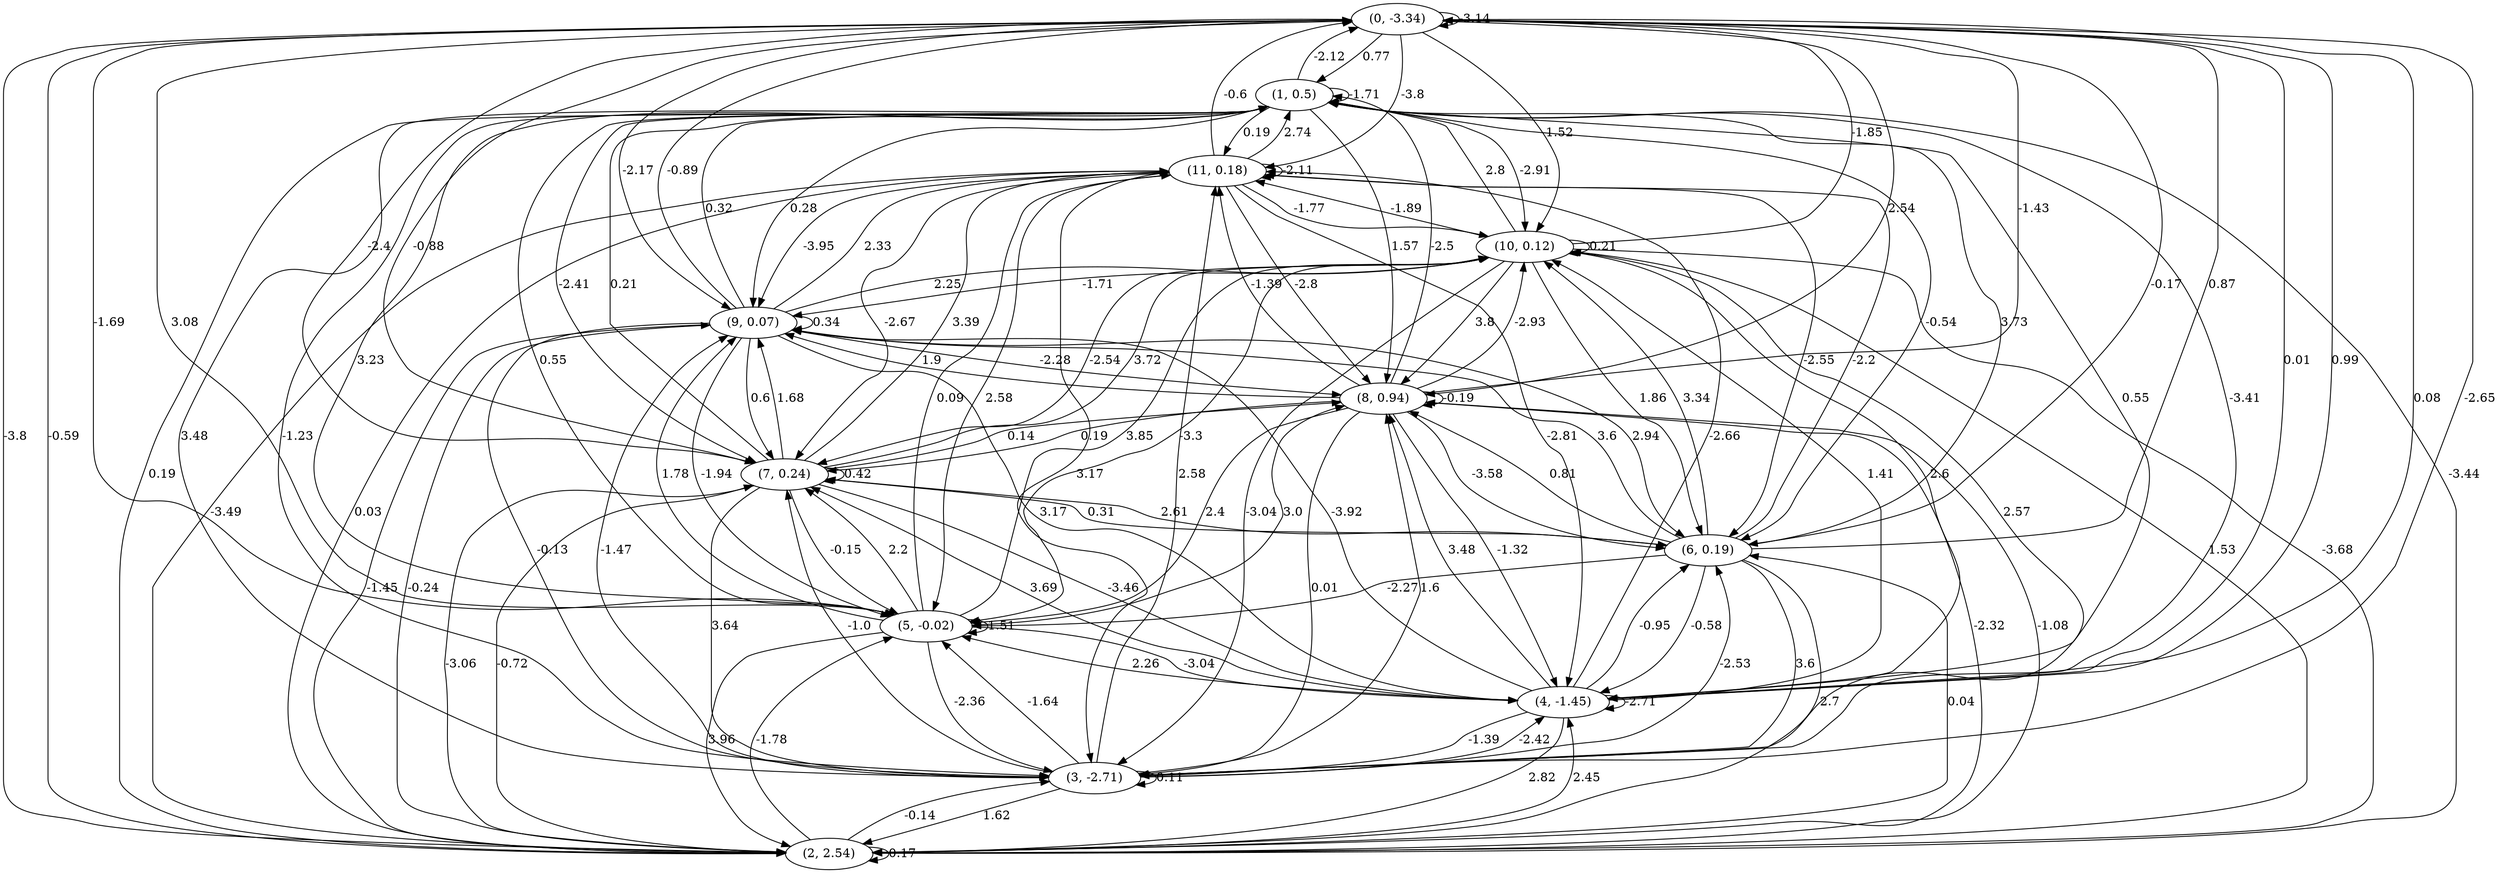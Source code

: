 digraph {
    0 [ label = "(0, -3.34)" ]
    1 [ label = "(1, 0.5)" ]
    2 [ label = "(2, 2.54)" ]
    3 [ label = "(3, -2.71)" ]
    4 [ label = "(4, -1.45)" ]
    5 [ label = "(5, -0.02)" ]
    6 [ label = "(6, 0.19)" ]
    7 [ label = "(7, 0.24)" ]
    8 [ label = "(8, 0.94)" ]
    9 [ label = "(9, 0.07)" ]
    10 [ label = "(10, 0.12)" ]
    11 [ label = "(11, 0.18)" ]
    0 -> 0 [ label = "-3.14" ]
    1 -> 1 [ label = "-1.71" ]
    2 -> 2 [ label = "0.17" ]
    3 -> 3 [ label = "0.11" ]
    4 -> 4 [ label = "-2.71" ]
    5 -> 5 [ label = "1.51" ]
    7 -> 7 [ label = "0.42" ]
    8 -> 8 [ label = "-0.19" ]
    9 -> 9 [ label = "0.34" ]
    10 -> 10 [ label = "0.21" ]
    11 -> 11 [ label = "-2.11" ]
    1 -> 0 [ label = "-2.12" ]
    2 -> 0 [ label = "-0.59" ]
    3 -> 0 [ label = "-2.65" ]
    4 -> 0 [ label = "0.01" ]
    5 -> 0 [ label = "-1.69" ]
    6 -> 0 [ label = "0.87" ]
    7 -> 0 [ label = "-0.88" ]
    8 -> 0 [ label = "-1.43" ]
    9 -> 0 [ label = "-0.89" ]
    10 -> 0 [ label = "-1.85" ]
    11 -> 0 [ label = "-0.6" ]
    0 -> 1 [ label = "0.77" ]
    2 -> 1 [ label = "-3.44" ]
    3 -> 1 [ label = "3.48" ]
    4 -> 1 [ label = "-3.41" ]
    5 -> 1 [ label = "3.23" ]
    6 -> 1 [ label = "3.73" ]
    7 -> 1 [ label = "0.21" ]
    8 -> 1 [ label = "-2.5" ]
    9 -> 1 [ label = "0.32" ]
    10 -> 1 [ label = "2.8" ]
    11 -> 1 [ label = "2.74" ]
    0 -> 2 [ label = "-3.8" ]
    1 -> 2 [ label = "0.19" ]
    3 -> 2 [ label = "1.62" ]
    4 -> 2 [ label = "2.82" ]
    5 -> 2 [ label = "3.96" ]
    6 -> 2 [ label = "2.7" ]
    7 -> 2 [ label = "-3.06" ]
    8 -> 2 [ label = "-2.32" ]
    9 -> 2 [ label = "-1.45" ]
    10 -> 2 [ label = "-3.68" ]
    11 -> 2 [ label = "-3.49" ]
    0 -> 3 [ label = "0.08" ]
    1 -> 3 [ label = "-1.23" ]
    2 -> 3 [ label = "-0.14" ]
    4 -> 3 [ label = "-1.39" ]
    5 -> 3 [ label = "-2.36" ]
    6 -> 3 [ label = "3.6" ]
    7 -> 3 [ label = "3.64" ]
    8 -> 3 [ label = "0.01" ]
    9 -> 3 [ label = "-0.13" ]
    10 -> 3 [ label = "-3.04" ]
    11 -> 3 [ label = "3.17" ]
    0 -> 4 [ label = "0.99" ]
    1 -> 4 [ label = "0.55" ]
    2 -> 4 [ label = "2.45" ]
    3 -> 4 [ label = "-2.42" ]
    5 -> 4 [ label = "-3.04" ]
    6 -> 4 [ label = "-0.58" ]
    7 -> 4 [ label = "-3.46" ]
    8 -> 4 [ label = "-1.32" ]
    9 -> 4 [ label = "3.17" ]
    10 -> 4 [ label = "2.6" ]
    11 -> 4 [ label = "-2.81" ]
    0 -> 5 [ label = "3.08" ]
    1 -> 5 [ label = "0.55" ]
    2 -> 5 [ label = "-1.78" ]
    3 -> 5 [ label = "-1.64" ]
    4 -> 5 [ label = "2.26" ]
    6 -> 5 [ label = "-2.27" ]
    7 -> 5 [ label = "-0.15" ]
    8 -> 5 [ label = "2.4" ]
    9 -> 5 [ label = "-1.94" ]
    10 -> 5 [ label = "-3.3" ]
    11 -> 5 [ label = "2.58" ]
    0 -> 6 [ label = "-0.17" ]
    1 -> 6 [ label = "-0.54" ]
    2 -> 6 [ label = "0.04" ]
    3 -> 6 [ label = "-2.53" ]
    4 -> 6 [ label = "-0.95" ]
    7 -> 6 [ label = "2.61" ]
    8 -> 6 [ label = "-3.58" ]
    9 -> 6 [ label = "2.94" ]
    10 -> 6 [ label = "1.86" ]
    11 -> 6 [ label = "-2.55" ]
    0 -> 7 [ label = "-2.4" ]
    1 -> 7 [ label = "-2.41" ]
    2 -> 7 [ label = "-0.72" ]
    3 -> 7 [ label = "-1.0" ]
    4 -> 7 [ label = "3.69" ]
    5 -> 7 [ label = "2.2" ]
    6 -> 7 [ label = "0.31" ]
    8 -> 7 [ label = "0.19" ]
    9 -> 7 [ label = "0.6" ]
    10 -> 7 [ label = "-2.54" ]
    11 -> 7 [ label = "-2.67" ]
    0 -> 8 [ label = "2.54" ]
    1 -> 8 [ label = "1.57" ]
    2 -> 8 [ label = "-1.08" ]
    3 -> 8 [ label = "1.6" ]
    4 -> 8 [ label = "3.48" ]
    5 -> 8 [ label = "3.0" ]
    6 -> 8 [ label = "0.81" ]
    7 -> 8 [ label = "0.14" ]
    9 -> 8 [ label = "-2.28" ]
    10 -> 8 [ label = "3.8" ]
    11 -> 8 [ label = "-2.8" ]
    0 -> 9 [ label = "-2.17" ]
    1 -> 9 [ label = "0.28" ]
    2 -> 9 [ label = "-0.24" ]
    3 -> 9 [ label = "-1.47" ]
    4 -> 9 [ label = "-3.92" ]
    5 -> 9 [ label = "1.78" ]
    6 -> 9 [ label = "3.6" ]
    7 -> 9 [ label = "1.68" ]
    8 -> 9 [ label = "1.9" ]
    10 -> 9 [ label = "-1.71" ]
    11 -> 9 [ label = "-3.95" ]
    0 -> 10 [ label = "1.52" ]
    1 -> 10 [ label = "-2.91" ]
    2 -> 10 [ label = "1.53" ]
    3 -> 10 [ label = "2.57" ]
    4 -> 10 [ label = "1.41" ]
    5 -> 10 [ label = "3.85" ]
    6 -> 10 [ label = "3.34" ]
    7 -> 10 [ label = "3.72" ]
    8 -> 10 [ label = "-2.93" ]
    9 -> 10 [ label = "2.25" ]
    11 -> 10 [ label = "-1.77" ]
    0 -> 11 [ label = "-3.8" ]
    1 -> 11 [ label = "0.19" ]
    2 -> 11 [ label = "0.03" ]
    3 -> 11 [ label = "2.58" ]
    4 -> 11 [ label = "-2.66" ]
    5 -> 11 [ label = "0.09" ]
    6 -> 11 [ label = "-2.2" ]
    7 -> 11 [ label = "3.39" ]
    8 -> 11 [ label = "-1.39" ]
    9 -> 11 [ label = "2.33" ]
    10 -> 11 [ label = "-1.89" ]
}

